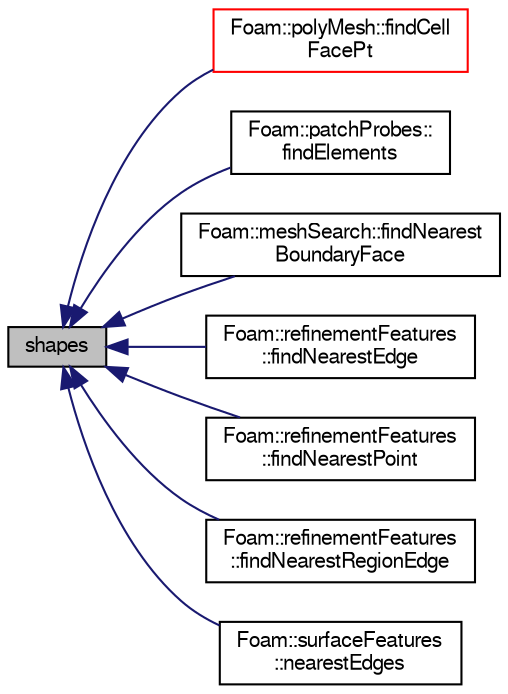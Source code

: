digraph "shapes"
{
  bgcolor="transparent";
  edge [fontname="FreeSans",fontsize="10",labelfontname="FreeSans",labelfontsize="10"];
  node [fontname="FreeSans",fontsize="10",shape=record];
  rankdir="LR";
  Node1 [label="shapes",height=0.2,width=0.4,color="black", fillcolor="grey75", style="filled" fontcolor="black"];
  Node1 -> Node2 [dir="back",color="midnightblue",fontsize="10",style="solid",fontname="FreeSans"];
  Node2 [label="Foam::polyMesh::findCell\lFacePt",height=0.2,width=0.4,color="red",URL="$a01861.html#a7fc563a56fa5a04c0c5a4c32a9669608",tooltip="Find the cell, tetFacei and tetPti for point p. "];
  Node1 -> Node3 [dir="back",color="midnightblue",fontsize="10",style="solid",fontname="FreeSans"];
  Node3 [label="Foam::patchProbes::\lfindElements",height=0.2,width=0.4,color="black",URL="$a01758.html#a852f621399b6ee1f3467e69a1d5fe8b4",tooltip="Find elements containing patchProbes. "];
  Node1 -> Node4 [dir="back",color="midnightblue",fontsize="10",style="solid",fontname="FreeSans"];
  Node4 [label="Foam::meshSearch::findNearest\lBoundaryFace",height=0.2,width=0.4,color="black",URL="$a01429.html#aae94dae06cef275ce7518d882fc4c4a7",tooltip="Find nearest boundary face. "];
  Node1 -> Node5 [dir="back",color="midnightblue",fontsize="10",style="solid",fontname="FreeSans"];
  Node5 [label="Foam::refinementFeatures\l::findNearestEdge",height=0.2,width=0.4,color="black",URL="$a02050.html#a54a38a30d12368aeb05534de2e216f3d",tooltip="Find nearest point on nearest feature edge. Sets. "];
  Node1 -> Node6 [dir="back",color="midnightblue",fontsize="10",style="solid",fontname="FreeSans"];
  Node6 [label="Foam::refinementFeatures\l::findNearestPoint",height=0.2,width=0.4,color="black",URL="$a02050.html#af325395e896cf5a85e7d72a0c8c34735",tooltip="Find nearest feature point. Sets. "];
  Node1 -> Node7 [dir="back",color="midnightblue",fontsize="10",style="solid",fontname="FreeSans"];
  Node7 [label="Foam::refinementFeatures\l::findNearestRegionEdge",height=0.2,width=0.4,color="black",URL="$a02050.html#a3c1594dfe7daf51065b42d9a71f2305d",tooltip="Find nearest point on nearest region edge. Sets. "];
  Node1 -> Node8 [dir="back",color="midnightblue",fontsize="10",style="solid",fontname="FreeSans"];
  Node8 [label="Foam::surfaceFeatures\l::nearestEdges",height=0.2,width=0.4,color="black",URL="$a02409.html#ad0730de914a7db6da70faf38494a489d",tooltip="Like nearestSamples but now gets nearest point on. "];
}
